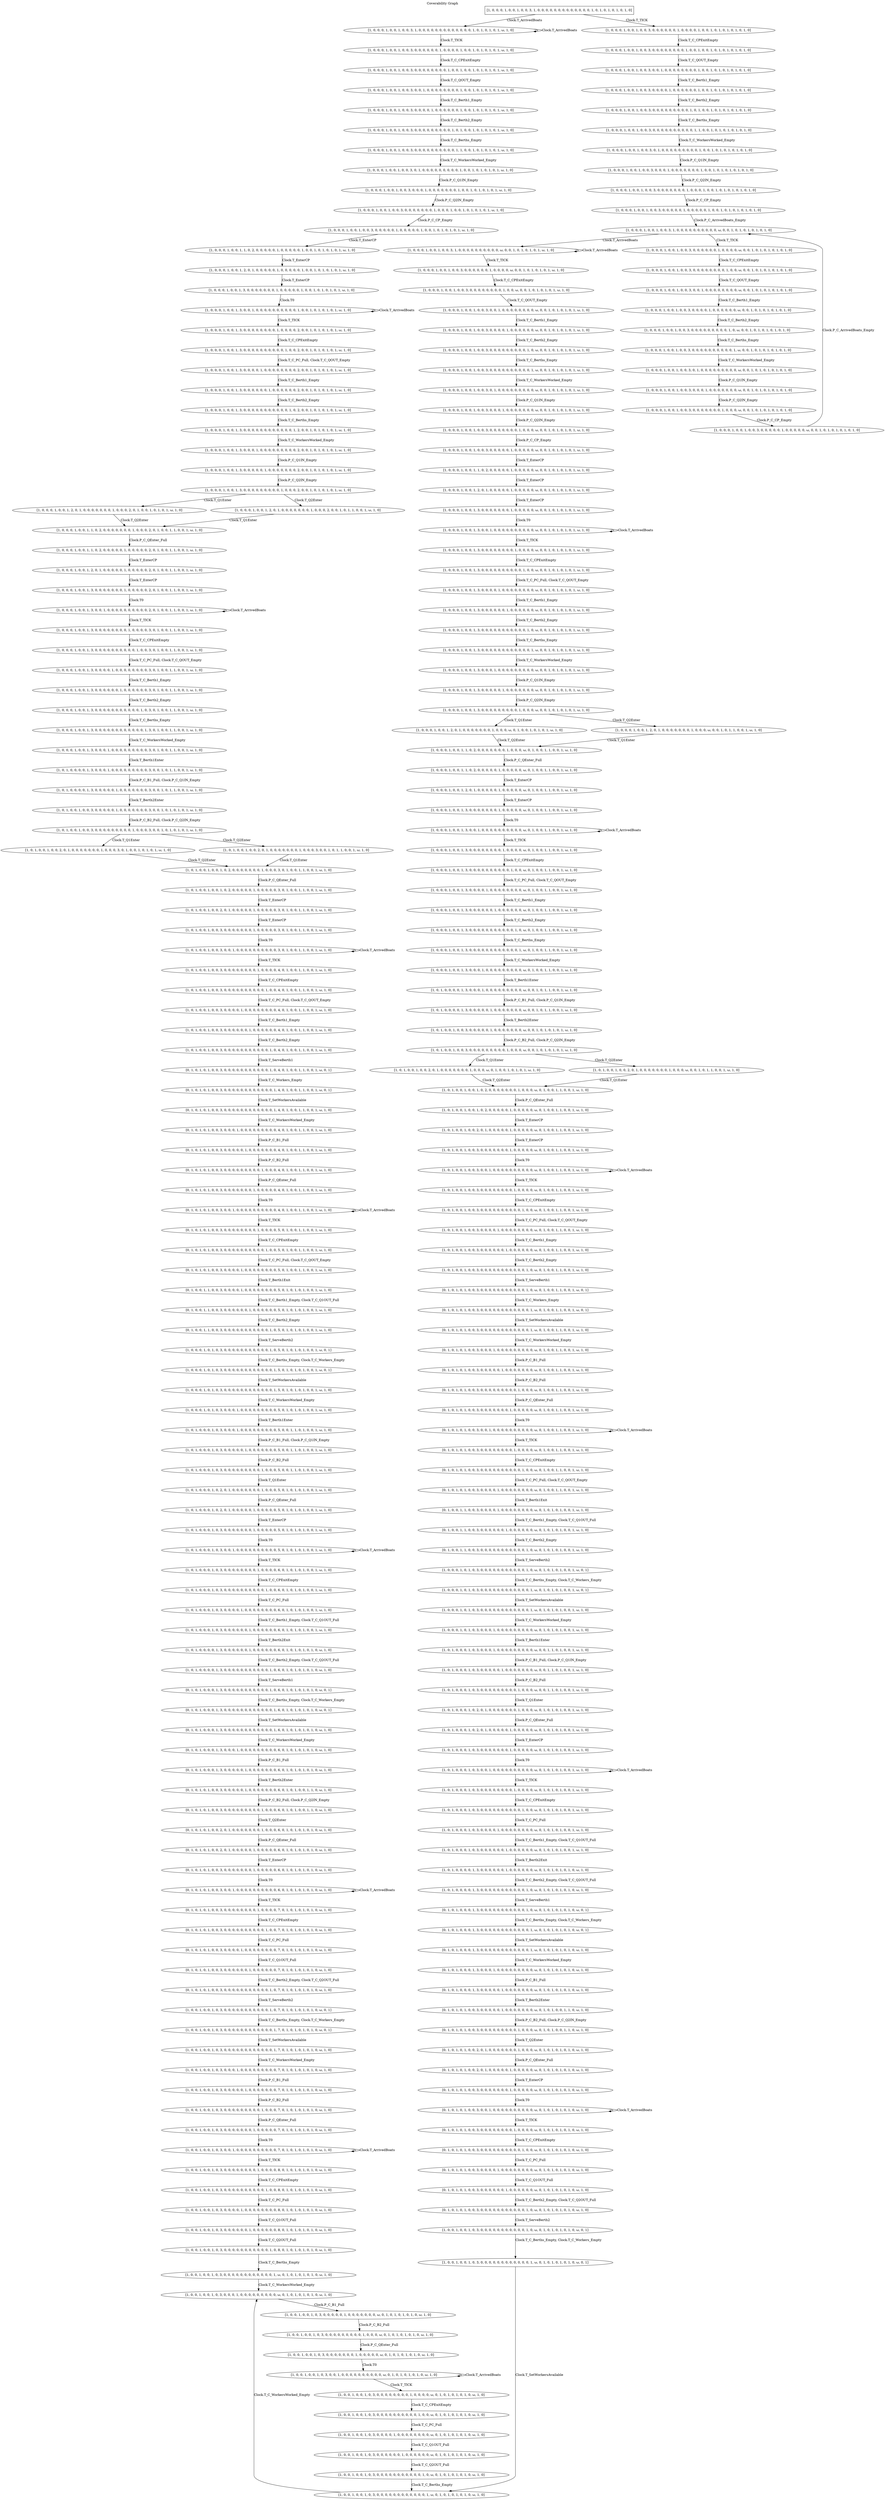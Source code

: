 digraph CG {
  label="Coverability Graph";
  labelloc=t;
  S0 [shape=box, label="[1, 0, 0, 0, 1, 0, 0, 1, 0, 0, 3, 1, 0, 0, 0, 0, 0, 0, 0, 0, 0, 0, 0, 0, 0, 1, 0, 1, 0, 1, 0, 1, 0, 1, 0]"];
  S1 [label="[1, 0, 0, 0, 1, 0, 0, 1, 0, 0, 3, 1, 0, 0, 0, 0, 0, 0, 0, 0, 0, 0, 0, 0, 0, 1, 0, 1, 0, 1, 0, 1, ω, 1, 0]"];
  S2 [label="[1, 0, 0, 0, 1, 0, 0, 1, 0, 0, 3, 0, 0, 0, 0, 0, 0, 1, 0, 0, 0, 0, 1, 0, 0, 1, 0, 1, 0, 1, 0, 1, 0, 1, 0]"];
  S3 [label="[1, 0, 0, 0, 1, 0, 0, 1, 0, 0, 3, 0, 0, 0, 0, 0, 0, 0, 0, 1, 0, 0, 1, 0, 0, 1, 0, 1, 0, 1, 0, 1, 0, 1, 0]"];
  S4 [label="[1, 0, 0, 0, 1, 0, 0, 1, 0, 0, 3, 0, 0, 1, 0, 0, 0, 0, 0, 0, 0, 0, 1, 0, 0, 1, 0, 1, 0, 1, 0, 1, 0, 1, 0]"];
  S5 [label="[1, 0, 0, 0, 1, 0, 0, 1, 0, 0, 3, 0, 0, 0, 0, 1, 0, 0, 0, 0, 0, 0, 1, 0, 0, 1, 0, 1, 0, 1, 0, 1, 0, 1, 0]"];
  S6 [label="[1, 0, 0, 0, 1, 0, 0, 1, 0, 0, 3, 0, 0, 0, 0, 0, 0, 0, 0, 0, 1, 0, 1, 0, 0, 1, 0, 1, 0, 1, 0, 1, 0, 1, 0]"];
  S7 [label="[1, 0, 0, 0, 1, 0, 0, 1, 0, 0, 3, 0, 0, 0, 0, 0, 0, 0, 0, 0, 0, 1, 1, 0, 0, 1, 0, 1, 0, 1, 0, 1, 0, 1, 0]"];
  S8 [label="[1, 0, 0, 0, 1, 0, 0, 1, 0, 0, 3, 0, 1, 0, 0, 0, 0, 0, 0, 0, 0, 0, 1, 0, 0, 1, 0, 1, 0, 1, 0, 1, 0, 1, 0]"];
  S9 [label="[1, 0, 0, 0, 1, 0, 0, 1, 0, 0, 3, 0, 0, 0, 1, 0, 0, 0, 0, 0, 0, 0, 1, 0, 0, 1, 0, 1, 0, 1, 0, 1, 0, 1, 0]"];
  S10 [label="[1, 0, 0, 0, 1, 0, 0, 1, 0, 0, 3, 0, 0, 0, 0, 0, 0, 0, 1, 0, 0, 0, 1, 0, 0, 1, 0, 1, 0, 1, 0, 1, 0, 1, 0]"];
  S11 [label="[1, 0, 0, 0, 1, 0, 0, 1, 0, 0, 3, 0, 0, 0, 0, 0, 1, 0, 0, 0, 0, 0, 1, 0, 0, 1, 0, 1, 0, 1, 0, 1, 0, 1, 0]"];
  S12 [label="[1, 0, 0, 0, 1, 0, 0, 1, 0, 0, 3, 1, 0, 0, 0, 0, 0, 0, 0, 0, 0, 0, ω, 0, 0, 1, 0, 1, 0, 1, 0, 1, 0, 1, 0]"];
  S13 [label="[1, 0, 0, 0, 1, 0, 0, 1, 0, 0, 3, 1, 0, 0, 0, 0, 0, 0, 0, 0, 0, 0, ω, 0, 0, 1, 0, 1, 0, 1, 0, 1, ω, 1, 0]"];
  S14 [label="[1, 0, 0, 0, 1, 0, 0, 1, 0, 0, 3, 0, 0, 0, 0, 0, 0, 1, 0, 0, 0, 0, ω, 0, 0, 1, 0, 1, 0, 1, 0, 1, 0, 1, 0]"];
  S15 [label="[1, 0, 0, 0, 1, 0, 0, 1, 0, 0, 3, 0, 0, 0, 0, 0, 0, 0, 0, 1, 0, 0, ω, 0, 0, 1, 0, 1, 0, 1, 0, 1, 0, 1, 0]"];
  S16 [label="[1, 0, 0, 0, 1, 0, 0, 1, 0, 0, 3, 0, 0, 1, 0, 0, 0, 0, 0, 0, 0, 0, ω, 0, 0, 1, 0, 1, 0, 1, 0, 1, 0, 1, 0]"];
  S17 [label="[1, 0, 0, 0, 1, 0, 0, 1, 0, 0, 3, 0, 0, 0, 0, 1, 0, 0, 0, 0, 0, 0, ω, 0, 0, 1, 0, 1, 0, 1, 0, 1, 0, 1, 0]"];
  S18 [label="[1, 0, 0, 0, 1, 0, 0, 1, 0, 0, 3, 0, 0, 0, 0, 0, 0, 0, 0, 0, 1, 0, ω, 0, 0, 1, 0, 1, 0, 1, 0, 1, 0, 1, 0]"];
  S19 [label="[1, 0, 0, 0, 1, 0, 0, 1, 0, 0, 3, 0, 0, 0, 0, 0, 0, 0, 0, 0, 0, 1, ω, 0, 0, 1, 0, 1, 0, 1, 0, 1, 0, 1, 0]"];
  S20 [label="[1, 0, 0, 0, 1, 0, 0, 1, 0, 0, 3, 0, 1, 0, 0, 0, 0, 0, 0, 0, 0, 0, ω, 0, 0, 1, 0, 1, 0, 1, 0, 1, 0, 1, 0]"];
  S21 [label="[1, 0, 0, 0, 1, 0, 0, 1, 0, 0, 3, 0, 0, 0, 1, 0, 0, 0, 0, 0, 0, 0, ω, 0, 0, 1, 0, 1, 0, 1, 0, 1, 0, 1, 0]"];
  S22 [label="[1, 0, 0, 0, 1, 0, 0, 1, 0, 0, 3, 0, 0, 0, 0, 0, 0, 0, 1, 0, 0, 0, ω, 0, 0, 1, 0, 1, 0, 1, 0, 1, 0, 1, 0]"];
  S23 [label="[1, 0, 0, 0, 1, 0, 0, 1, 0, 0, 3, 0, 0, 0, 0, 0, 1, 0, 0, 0, 0, 0, ω, 0, 0, 1, 0, 1, 0, 1, 0, 1, 0, 1, 0]"];
  S24 [label="[1, 0, 0, 0, 1, 0, 0, 1, 0, 0, 3, 0, 0, 0, 0, 0, 0, 1, 0, 0, 0, 0, ω, 0, 0, 1, 0, 1, 0, 1, 0, 1, ω, 1, 0]"];
  S25 [label="[1, 0, 0, 0, 1, 0, 0, 1, 0, 0, 3, 0, 0, 0, 0, 0, 0, 0, 0, 1, 0, 0, ω, 0, 0, 1, 0, 1, 0, 1, 0, 1, ω, 1, 0]"];
  S26 [label="[1, 0, 0, 0, 1, 0, 0, 1, 0, 0, 3, 0, 0, 1, 0, 0, 0, 0, 0, 0, 0, 0, ω, 0, 0, 1, 0, 1, 0, 1, 0, 1, ω, 1, 0]"];
  S27 [label="[1, 0, 0, 0, 1, 0, 0, 1, 0, 0, 3, 0, 0, 0, 0, 1, 0, 0, 0, 0, 0, 0, ω, 0, 0, 1, 0, 1, 0, 1, 0, 1, ω, 1, 0]"];
  S28 [label="[1, 0, 0, 0, 1, 0, 0, 1, 0, 0, 3, 0, 0, 0, 0, 0, 0, 0, 0, 0, 1, 0, ω, 0, 0, 1, 0, 1, 0, 1, 0, 1, ω, 1, 0]"];
  S29 [label="[1, 0, 0, 0, 1, 0, 0, 1, 0, 0, 3, 0, 0, 0, 0, 0, 0, 0, 0, 0, 0, 1, ω, 0, 0, 1, 0, 1, 0, 1, 0, 1, ω, 1, 0]"];
  S30 [label="[1, 0, 0, 0, 1, 0, 0, 1, 0, 0, 3, 0, 1, 0, 0, 0, 0, 0, 0, 0, 0, 0, ω, 0, 0, 1, 0, 1, 0, 1, 0, 1, ω, 1, 0]"];
  S31 [label="[1, 0, 0, 0, 1, 0, 0, 1, 0, 0, 3, 0, 0, 0, 1, 0, 0, 0, 0, 0, 0, 0, ω, 0, 0, 1, 0, 1, 0, 1, 0, 1, ω, 1, 0]"];
  S32 [label="[1, 0, 0, 0, 1, 0, 0, 1, 0, 0, 3, 0, 0, 0, 0, 0, 0, 0, 1, 0, 0, 0, ω, 0, 0, 1, 0, 1, 0, 1, 0, 1, ω, 1, 0]"];
  S33 [label="[1, 0, 0, 0, 1, 0, 0, 1, 0, 0, 3, 0, 0, 0, 0, 0, 1, 0, 0, 0, 0, 0, ω, 0, 0, 1, 0, 1, 0, 1, 0, 1, ω, 1, 0]"];
  S34 [label="[1, 0, 0, 0, 1, 0, 0, 1, 1, 0, 2, 0, 0, 0, 0, 0, 1, 0, 0, 0, 0, 0, ω, 0, 0, 1, 0, 1, 0, 1, 0, 1, ω, 1, 0]"];
  S35 [label="[1, 0, 0, 0, 1, 0, 0, 1, 2, 0, 1, 0, 0, 0, 0, 0, 1, 0, 0, 0, 0, 0, ω, 0, 0, 1, 0, 1, 0, 1, 0, 1, ω, 1, 0]"];
  S36 [label="[1, 0, 0, 0, 1, 0, 0, 1, 3, 0, 0, 0, 0, 0, 0, 0, 1, 0, 0, 0, 0, 0, ω, 0, 0, 1, 0, 1, 0, 1, 0, 1, ω, 1, 0]"];
  S37 [label="[1, 0, 0, 0, 1, 0, 0, 1, 3, 0, 0, 1, 0, 0, 0, 0, 0, 0, 0, 0, 0, 0, ω, 0, 0, 1, 0, 1, 0, 1, 0, 1, ω, 1, 0]"];
  S38 [label="[1, 0, 0, 0, 1, 0, 0, 1, 3, 0, 0, 0, 0, 0, 0, 0, 0, 1, 0, 0, 0, 0, ω, 0, 0, 1, 0, 1, 0, 1, 0, 1, ω, 1, 0]"];
  S39 [label="[1, 0, 0, 0, 1, 0, 0, 1, 3, 0, 0, 0, 0, 0, 0, 0, 0, 0, 0, 1, 0, 0, ω, 0, 0, 1, 0, 1, 0, 1, 0, 1, ω, 1, 0]"];
  S40 [label="[1, 0, 0, 0, 1, 0, 0, 1, 3, 0, 0, 0, 0, 1, 0, 0, 0, 0, 0, 0, 0, 0, ω, 0, 0, 1, 0, 1, 0, 1, 0, 1, ω, 1, 0]"];
  S41 [label="[1, 0, 0, 0, 1, 0, 0, 1, 3, 0, 0, 0, 0, 0, 0, 1, 0, 0, 0, 0, 0, 0, ω, 0, 0, 1, 0, 1, 0, 1, 0, 1, ω, 1, 0]"];
  S42 [label="[1, 0, 0, 0, 1, 0, 0, 1, 3, 0, 0, 0, 0, 0, 0, 0, 0, 0, 0, 0, 1, 0, ω, 0, 0, 1, 0, 1, 0, 1, 0, 1, ω, 1, 0]"];
  S43 [label="[1, 0, 0, 0, 1, 0, 0, 1, 3, 0, 0, 0, 0, 0, 0, 0, 0, 0, 0, 0, 0, 1, ω, 0, 0, 1, 0, 1, 0, 1, 0, 1, ω, 1, 0]"];
  S44 [label="[1, 0, 0, 0, 1, 0, 0, 1, 3, 0, 0, 0, 1, 0, 0, 0, 0, 0, 0, 0, 0, 0, ω, 0, 0, 1, 0, 1, 0, 1, 0, 1, ω, 1, 0]"];
  S45 [label="[1, 0, 0, 0, 1, 0, 0, 1, 3, 0, 0, 0, 0, 0, 1, 0, 0, 0, 0, 0, 0, 0, ω, 0, 0, 1, 0, 1, 0, 1, 0, 1, ω, 1, 0]"];
  S46 [label="[1, 0, 0, 0, 1, 0, 0, 1, 3, 0, 0, 0, 0, 0, 0, 0, 0, 0, 1, 0, 0, 0, ω, 0, 0, 1, 0, 1, 0, 1, 0, 1, ω, 1, 0]"];
  S47 [label="[1, 0, 0, 0, 1, 0, 0, 1, 2, 0, 1, 0, 0, 0, 0, 0, 0, 0, 1, 0, 0, 0, ω, 0, 1, 0, 0, 1, 0, 1, 0, 1, ω, 1, 0]"];
  S48 [label="[1, 0, 0, 0, 1, 0, 0, 1, 2, 0, 1, 0, 0, 0, 0, 0, 0, 0, 1, 0, 0, 0, ω, 0, 0, 1, 0, 1, 1, 0, 0, 1, ω, 1, 0]"];
  S49 [label="[1, 0, 0, 0, 1, 0, 0, 1, 1, 0, 2, 0, 0, 0, 0, 0, 0, 0, 1, 0, 0, 0, ω, 0, 1, 0, 0, 1, 1, 0, 0, 1, ω, 1, 0]"];
  S50 [label="[1, 0, 0, 0, 1, 0, 0, 1, 1, 0, 2, 0, 0, 0, 0, 0, 1, 0, 0, 0, 0, 0, ω, 0, 1, 0, 0, 1, 1, 0, 0, 1, ω, 1, 0]"];
  S51 [label="[1, 0, 0, 0, 1, 0, 0, 1, 2, 0, 1, 0, 0, 0, 0, 0, 1, 0, 0, 0, 0, 0, ω, 0, 1, 0, 0, 1, 1, 0, 0, 1, ω, 1, 0]"];
  S52 [label="[1, 0, 0, 0, 1, 0, 0, 1, 3, 0, 0, 0, 0, 0, 0, 0, 1, 0, 0, 0, 0, 0, ω, 0, 1, 0, 0, 1, 1, 0, 0, 1, ω, 1, 0]"];
  S53 [label="[1, 0, 0, 0, 1, 0, 0, 1, 3, 0, 0, 1, 0, 0, 0, 0, 0, 0, 0, 0, 0, 0, ω, 0, 1, 0, 0, 1, 1, 0, 0, 1, ω, 1, 0]"];
  S54 [label="[1, 0, 0, 0, 1, 0, 0, 1, 3, 0, 0, 0, 0, 0, 0, 0, 0, 1, 0, 0, 0, 0, ω, 0, 1, 0, 0, 1, 1, 0, 0, 1, ω, 1, 0]"];
  S55 [label="[1, 0, 0, 0, 1, 0, 0, 1, 3, 0, 0, 0, 0, 0, 0, 0, 0, 0, 0, 1, 0, 0, ω, 0, 1, 0, 0, 1, 1, 0, 0, 1, ω, 1, 0]"];
  S56 [label="[1, 0, 0, 0, 1, 0, 0, 1, 3, 0, 0, 0, 0, 1, 0, 0, 0, 0, 0, 0, 0, 0, ω, 0, 1, 0, 0, 1, 1, 0, 0, 1, ω, 1, 0]"];
  S57 [label="[1, 0, 0, 0, 1, 0, 0, 1, 3, 0, 0, 0, 0, 0, 0, 1, 0, 0, 0, 0, 0, 0, ω, 0, 1, 0, 0, 1, 1, 0, 0, 1, ω, 1, 0]"];
  S58 [label="[1, 0, 0, 0, 1, 0, 0, 1, 3, 0, 0, 0, 0, 0, 0, 0, 0, 0, 0, 0, 1, 0, ω, 0, 1, 0, 0, 1, 1, 0, 0, 1, ω, 1, 0]"];
  S59 [label="[1, 0, 0, 0, 1, 0, 0, 1, 3, 0, 0, 0, 0, 0, 0, 0, 0, 0, 0, 0, 0, 1, ω, 0, 1, 0, 0, 1, 1, 0, 0, 1, ω, 1, 0]"];
  S60 [label="[1, 0, 0, 0, 1, 0, 0, 1, 3, 0, 0, 0, 1, 0, 0, 0, 0, 0, 0, 0, 0, 0, ω, 0, 1, 0, 0, 1, 1, 0, 0, 1, ω, 1, 0]"];
  S61 [label="[1, 0, 1, 0, 0, 0, 0, 1, 3, 0, 0, 0, 1, 0, 0, 0, 0, 0, 0, 0, 0, 0, ω, 0, 0, 1, 0, 1, 1, 0, 0, 1, ω, 1, 0]"];
  S62 [label="[1, 0, 1, 0, 0, 0, 0, 1, 3, 0, 0, 0, 0, 0, 1, 0, 0, 0, 0, 0, 0, 0, ω, 0, 0, 1, 0, 1, 1, 0, 0, 1, ω, 1, 0]"];
  S63 [label="[1, 0, 1, 0, 0, 1, 0, 0, 3, 0, 0, 0, 0, 0, 1, 0, 0, 0, 0, 0, 0, 0, ω, 0, 0, 1, 0, 1, 0, 1, 0, 1, ω, 1, 0]"];
  S64 [label="[1, 0, 1, 0, 0, 1, 0, 0, 3, 0, 0, 0, 0, 0, 0, 0, 0, 0, 1, 0, 0, 0, ω, 0, 0, 1, 0, 1, 0, 1, 0, 1, ω, 1, 0]"];
  S65 [label="[1, 0, 1, 0, 0, 1, 0, 0, 2, 0, 1, 0, 0, 0, 0, 0, 0, 0, 1, 0, 0, 0, ω, 0, 1, 0, 0, 1, 0, 1, 0, 1, ω, 1, 0]"];
  S66 [label="[1, 0, 1, 0, 0, 1, 0, 0, 2, 0, 1, 0, 0, 0, 0, 0, 0, 0, 1, 0, 0, 0, ω, 0, 0, 1, 0, 1, 1, 0, 0, 1, ω, 1, 0]"];
  S67 [label="[1, 0, 1, 0, 0, 1, 0, 0, 1, 0, 2, 0, 0, 0, 0, 0, 0, 0, 1, 0, 0, 0, ω, 0, 1, 0, 0, 1, 1, 0, 0, 1, ω, 1, 0]"];
  S68 [label="[1, 0, 1, 0, 0, 1, 0, 0, 1, 0, 2, 0, 0, 0, 0, 0, 1, 0, 0, 0, 0, 0, ω, 0, 1, 0, 0, 1, 1, 0, 0, 1, ω, 1, 0]"];
  S69 [label="[1, 0, 1, 0, 0, 1, 0, 0, 2, 0, 1, 0, 0, 0, 0, 0, 1, 0, 0, 0, 0, 0, ω, 0, 1, 0, 0, 1, 1, 0, 0, 1, ω, 1, 0]"];
  S70 [label="[1, 0, 1, 0, 0, 1, 0, 0, 3, 0, 0, 0, 0, 0, 0, 0, 1, 0, 0, 0, 0, 0, ω, 0, 1, 0, 0, 1, 1, 0, 0, 1, ω, 1, 0]"];
  S71 [label="[1, 0, 1, 0, 0, 1, 0, 0, 3, 0, 0, 1, 0, 0, 0, 0, 0, 0, 0, 0, 0, 0, ω, 0, 1, 0, 0, 1, 1, 0, 0, 1, ω, 1, 0]"];
  S72 [label="[1, 0, 1, 0, 0, 1, 0, 0, 3, 0, 0, 0, 0, 0, 0, 0, 0, 1, 0, 0, 0, 0, ω, 0, 1, 0, 0, 1, 1, 0, 0, 1, ω, 1, 0]"];
  S73 [label="[1, 0, 1, 0, 0, 1, 0, 0, 3, 0, 0, 0, 0, 0, 0, 0, 0, 0, 0, 1, 0, 0, ω, 0, 1, 0, 0, 1, 1, 0, 0, 1, ω, 1, 0]"];
  S74 [label="[1, 0, 1, 0, 0, 1, 0, 0, 3, 0, 0, 0, 0, 1, 0, 0, 0, 0, 0, 0, 0, 0, ω, 0, 1, 0, 0, 1, 1, 0, 0, 1, ω, 1, 0]"];
  S75 [label="[1, 0, 1, 0, 0, 1, 0, 0, 3, 0, 0, 0, 0, 0, 0, 1, 0, 0, 0, 0, 0, 0, ω, 0, 1, 0, 0, 1, 1, 0, 0, 1, ω, 1, 0]"];
  S76 [label="[1, 0, 1, 0, 0, 1, 0, 0, 3, 0, 0, 0, 0, 0, 0, 0, 0, 0, 0, 0, 1, 0, ω, 0, 1, 0, 0, 1, 1, 0, 0, 1, ω, 1, 0]"];
  S77 [label="[0, 1, 0, 1, 0, 1, 0, 0, 3, 0, 0, 0, 0, 0, 0, 0, 0, 0, 0, 0, 1, 0, ω, 0, 1, 0, 0, 1, 1, 0, 0, 1, ω, 0, 1]"];
  S78 [label="[0, 1, 0, 1, 0, 1, 0, 0, 3, 0, 0, 0, 0, 0, 0, 0, 0, 0, 0, 0, 0, 1, ω, 0, 1, 0, 0, 1, 1, 0, 0, 1, ω, 0, 1]"];
  S79 [label="[0, 1, 0, 1, 0, 1, 0, 0, 3, 0, 0, 0, 0, 0, 0, 0, 0, 0, 0, 0, 0, 1, ω, 0, 1, 0, 0, 1, 1, 0, 0, 1, ω, 1, 0]"];
  S80 [label="[0, 1, 0, 1, 0, 1, 0, 0, 3, 0, 0, 0, 1, 0, 0, 0, 0, 0, 0, 0, 0, 0, ω, 0, 1, 0, 0, 1, 1, 0, 0, 1, ω, 1, 0]"];
  S81 [label="[0, 1, 0, 1, 0, 1, 0, 0, 3, 0, 0, 0, 0, 0, 1, 0, 0, 0, 0, 0, 0, 0, ω, 0, 1, 0, 0, 1, 1, 0, 0, 1, ω, 1, 0]"];
  S82 [label="[0, 1, 0, 1, 0, 1, 0, 0, 3, 0, 0, 0, 0, 0, 0, 0, 0, 0, 1, 0, 0, 0, ω, 0, 1, 0, 0, 1, 1, 0, 0, 1, ω, 1, 0]"];
  S83 [label="[0, 1, 0, 1, 0, 1, 0, 0, 3, 0, 0, 0, 0, 0, 0, 0, 1, 0, 0, 0, 0, 0, ω, 0, 1, 0, 0, 1, 1, 0, 0, 1, ω, 1, 0]"];
  S84 [label="[0, 1, 0, 1, 0, 1, 0, 0, 3, 0, 0, 1, 0, 0, 0, 0, 0, 0, 0, 0, 0, 0, ω, 0, 1, 0, 0, 1, 1, 0, 0, 1, ω, 1, 0]"];
  S85 [label="[0, 1, 0, 1, 0, 1, 0, 0, 3, 0, 0, 0, 0, 0, 0, 0, 0, 1, 0, 0, 0, 0, ω, 0, 1, 0, 0, 1, 1, 0, 0, 1, ω, 1, 0]"];
  S86 [label="[0, 1, 0, 1, 0, 1, 0, 0, 3, 0, 0, 0, 0, 0, 0, 0, 0, 0, 0, 1, 0, 0, ω, 0, 1, 0, 0, 1, 1, 0, 0, 1, ω, 1, 0]"];
  S87 [label="[0, 1, 0, 1, 0, 1, 0, 0, 3, 0, 0, 0, 0, 1, 0, 0, 0, 0, 0, 0, 0, 0, ω, 0, 1, 0, 0, 1, 1, 0, 0, 1, ω, 1, 0]"];
  S88 [label="[0, 1, 0, 0, 1, 1, 0, 0, 3, 0, 0, 0, 0, 1, 0, 0, 0, 0, 0, 0, 0, 0, ω, 0, 1, 0, 1, 0, 1, 0, 0, 1, ω, 1, 0]"];
  S89 [label="[0, 1, 0, 0, 1, 1, 0, 0, 3, 0, 0, 0, 0, 0, 0, 1, 0, 0, 0, 0, 0, 0, ω, 0, 1, 0, 1, 0, 1, 0, 0, 1, ω, 1, 0]"];
  S90 [label="[0, 1, 0, 0, 1, 1, 0, 0, 3, 0, 0, 0, 0, 0, 0, 0, 0, 0, 0, 0, 1, 0, ω, 0, 1, 0, 1, 0, 1, 0, 0, 1, ω, 1, 0]"];
  S91 [label="[1, 0, 0, 0, 1, 0, 1, 0, 3, 0, 0, 0, 0, 0, 0, 0, 0, 0, 0, 0, 1, 0, ω, 0, 1, 0, 1, 0, 1, 0, 0, 1, ω, 0, 1]"];
  S92 [label="[1, 0, 0, 0, 1, 0, 1, 0, 3, 0, 0, 0, 0, 0, 0, 0, 0, 0, 0, 0, 0, 1, ω, 0, 1, 0, 1, 0, 1, 0, 0, 1, ω, 0, 1]"];
  S93 [label="[1, 0, 0, 0, 1, 0, 1, 0, 3, 0, 0, 0, 0, 0, 0, 0, 0, 0, 0, 0, 0, 1, ω, 0, 1, 0, 1, 0, 1, 0, 0, 1, ω, 1, 0]"];
  S94 [label="[1, 0, 0, 0, 1, 0, 1, 0, 3, 0, 0, 0, 1, 0, 0, 0, 0, 0, 0, 0, 0, 0, ω, 0, 1, 0, 1, 0, 1, 0, 0, 1, ω, 1, 0]"];
  S95 [label="[1, 0, 1, 0, 0, 0, 1, 0, 3, 0, 0, 0, 1, 0, 0, 0, 0, 0, 0, 0, 0, 0, ω, 0, 0, 1, 1, 0, 1, 0, 0, 1, ω, 1, 0]"];
  S96 [label="[1, 0, 1, 0, 0, 0, 1, 0, 3, 0, 0, 0, 0, 0, 1, 0, 0, 0, 0, 0, 0, 0, ω, 0, 0, 1, 1, 0, 1, 0, 0, 1, ω, 1, 0]"];
  S97 [label="[1, 0, 1, 0, 0, 0, 1, 0, 3, 0, 0, 0, 0, 0, 0, 0, 0, 0, 1, 0, 0, 0, ω, 0, 0, 1, 1, 0, 1, 0, 0, 1, ω, 1, 0]"];
  S98 [label="[1, 0, 1, 0, 0, 0, 1, 0, 2, 0, 1, 0, 0, 0, 0, 0, 0, 0, 1, 0, 0, 0, ω, 0, 1, 0, 1, 0, 1, 0, 0, 1, ω, 1, 0]"];
  S99 [label="[1, 0, 1, 0, 0, 0, 1, 0, 2, 0, 1, 0, 0, 0, 0, 0, 1, 0, 0, 0, 0, 0, ω, 0, 1, 0, 1, 0, 1, 0, 0, 1, ω, 1, 0]"];
  S100 [label="[1, 0, 1, 0, 0, 0, 1, 0, 3, 0, 0, 0, 0, 0, 0, 0, 1, 0, 0, 0, 0, 0, ω, 0, 1, 0, 1, 0, 1, 0, 0, 1, ω, 1, 0]"];
  S101 [label="[1, 0, 1, 0, 0, 0, 1, 0, 3, 0, 0, 1, 0, 0, 0, 0, 0, 0, 0, 0, 0, 0, ω, 0, 1, 0, 1, 0, 1, 0, 0, 1, ω, 1, 0]"];
  S102 [label="[1, 0, 1, 0, 0, 0, 1, 0, 3, 0, 0, 0, 0, 0, 0, 0, 0, 1, 0, 0, 0, 0, ω, 0, 1, 0, 1, 0, 1, 0, 0, 1, ω, 1, 0]"];
  S103 [label="[1, 0, 1, 0, 0, 0, 1, 0, 3, 0, 0, 0, 0, 0, 0, 0, 0, 0, 0, 1, 0, 0, ω, 0, 1, 0, 1, 0, 1, 0, 0, 1, ω, 1, 0]"];
  S104 [label="[1, 0, 1, 0, 0, 0, 1, 0, 3, 0, 0, 0, 0, 1, 0, 0, 0, 0, 0, 0, 0, 0, ω, 0, 1, 0, 1, 0, 1, 0, 0, 1, ω, 1, 0]"];
  S105 [label="[1, 0, 1, 0, 0, 0, 1, 0, 3, 0, 0, 0, 0, 0, 0, 1, 0, 0, 0, 0, 0, 0, ω, 0, 1, 0, 1, 0, 1, 0, 0, 1, ω, 1, 0]"];
  S106 [label="[1, 0, 1, 0, 0, 0, 0, 1, 3, 0, 0, 0, 0, 0, 0, 1, 0, 0, 0, 0, 0, 0, ω, 0, 1, 0, 1, 0, 1, 0, 1, 0, ω, 1, 0]"];
  S107 [label="[1, 0, 1, 0, 0, 0, 0, 1, 3, 0, 0, 0, 0, 0, 0, 0, 0, 0, 0, 0, 1, 0, ω, 0, 1, 0, 1, 0, 1, 0, 1, 0, ω, 1, 0]"];
  S108 [label="[0, 1, 0, 1, 0, 0, 0, 1, 3, 0, 0, 0, 0, 0, 0, 0, 0, 0, 0, 0, 1, 0, ω, 0, 1, 0, 1, 0, 1, 0, 1, 0, ω, 0, 1]"];
  S109 [label="[0, 1, 0, 1, 0, 0, 0, 1, 3, 0, 0, 0, 0, 0, 0, 0, 0, 0, 0, 0, 0, 1, ω, 0, 1, 0, 1, 0, 1, 0, 1, 0, ω, 0, 1]"];
  S110 [label="[0, 1, 0, 1, 0, 0, 0, 1, 3, 0, 0, 0, 0, 0, 0, 0, 0, 0, 0, 0, 0, 1, ω, 0, 1, 0, 1, 0, 1, 0, 1, 0, ω, 1, 0]"];
  S111 [label="[0, 1, 0, 1, 0, 0, 0, 1, 3, 0, 0, 0, 1, 0, 0, 0, 0, 0, 0, 0, 0, 0, ω, 0, 1, 0, 1, 0, 1, 0, 1, 0, ω, 1, 0]"];
  S112 [label="[0, 1, 0, 1, 0, 0, 0, 1, 3, 0, 0, 0, 0, 0, 1, 0, 0, 0, 0, 0, 0, 0, ω, 0, 1, 0, 1, 0, 1, 0, 1, 0, ω, 1, 0]"];
  S113 [label="[0, 1, 0, 1, 0, 1, 0, 0, 3, 0, 0, 0, 0, 0, 1, 0, 0, 0, 0, 0, 0, 0, ω, 0, 1, 0, 1, 0, 0, 1, 1, 0, ω, 1, 0]"];
  S114 [label="[0, 1, 0, 1, 0, 1, 0, 0, 3, 0, 0, 0, 0, 0, 0, 0, 0, 0, 1, 0, 0, 0, ω, 0, 1, 0, 1, 0, 0, 1, 1, 0, ω, 1, 0]"];
  S115 [label="[0, 1, 0, 1, 0, 1, 0, 0, 2, 0, 1, 0, 0, 0, 0, 0, 0, 0, 1, 0, 0, 0, ω, 0, 1, 0, 1, 0, 1, 0, 1, 0, ω, 1, 0]"];
  S116 [label="[0, 1, 0, 1, 0, 1, 0, 0, 2, 0, 1, 0, 0, 0, 0, 0, 1, 0, 0, 0, 0, 0, ω, 0, 1, 0, 1, 0, 1, 0, 1, 0, ω, 1, 0]"];
  S117 [label="[0, 1, 0, 1, 0, 1, 0, 0, 3, 0, 0, 0, 0, 0, 0, 0, 1, 0, 0, 0, 0, 0, ω, 0, 1, 0, 1, 0, 1, 0, 1, 0, ω, 1, 0]"];
  S118 [label="[0, 1, 0, 1, 0, 1, 0, 0, 3, 0, 0, 1, 0, 0, 0, 0, 0, 0, 0, 0, 0, 0, ω, 0, 1, 0, 1, 0, 1, 0, 1, 0, ω, 1, 0]"];
  S119 [label="[0, 1, 0, 1, 0, 1, 0, 0, 3, 0, 0, 0, 0, 0, 0, 0, 0, 1, 0, 0, 0, 0, ω, 0, 1, 0, 1, 0, 1, 0, 1, 0, ω, 1, 0]"];
  S120 [label="[0, 1, 0, 1, 0, 1, 0, 0, 3, 0, 0, 0, 0, 0, 0, 0, 0, 0, 0, 1, 0, 0, ω, 0, 1, 0, 1, 0, 1, 0, 1, 0, ω, 1, 0]"];
  S121 [label="[0, 1, 0, 1, 0, 1, 0, 0, 3, 0, 0, 0, 0, 1, 0, 0, 0, 0, 0, 0, 0, 0, ω, 0, 1, 0, 1, 0, 1, 0, 1, 0, ω, 1, 0]"];
  S122 [label="[0, 1, 0, 1, 0, 1, 0, 0, 3, 0, 0, 0, 0, 0, 0, 1, 0, 0, 0, 0, 0, 0, ω, 0, 1, 0, 1, 0, 1, 0, 1, 0, ω, 1, 0]"];
  S123 [label="[0, 1, 0, 1, 0, 1, 0, 0, 3, 0, 0, 0, 0, 0, 0, 0, 0, 0, 0, 0, 1, 0, ω, 0, 1, 0, 1, 0, 1, 0, 1, 0, ω, 1, 0]"];
  S124 [label="[1, 0, 0, 1, 0, 0, 1, 0, 3, 0, 0, 0, 0, 0, 0, 0, 0, 0, 0, 0, 1, 0, ω, 0, 1, 0, 1, 0, 1, 0, 1, 0, ω, 0, 1]"];
  S125 [label="[1, 0, 0, 1, 0, 0, 1, 0, 3, 0, 0, 0, 0, 0, 0, 0, 0, 0, 0, 0, 0, 1, ω, 0, 1, 0, 1, 0, 1, 0, 1, 0, ω, 0, 1]"];
  S126 [label="[1, 0, 0, 1, 0, 0, 1, 0, 3, 0, 0, 0, 0, 0, 0, 0, 0, 0, 0, 0, 0, 1, ω, 0, 1, 0, 1, 0, 1, 0, 1, 0, ω, 1, 0]"];
  S127 [label="[1, 0, 0, 1, 0, 0, 1, 0, 3, 0, 0, 0, 1, 0, 0, 0, 0, 0, 0, 0, 0, 0, ω, 0, 1, 0, 1, 0, 1, 0, 1, 0, ω, 1, 0]"];
  S128 [label="[1, 0, 0, 1, 0, 0, 1, 0, 3, 0, 0, 0, 0, 0, 1, 0, 0, 0, 0, 0, 0, 0, ω, 0, 1, 0, 1, 0, 1, 0, 1, 0, ω, 1, 0]"];
  S129 [label="[1, 0, 0, 1, 0, 0, 1, 0, 3, 0, 0, 0, 0, 0, 0, 0, 0, 0, 1, 0, 0, 0, ω, 0, 1, 0, 1, 0, 1, 0, 1, 0, ω, 1, 0]"];
  S130 [label="[1, 0, 0, 1, 0, 0, 1, 0, 3, 0, 0, 0, 0, 0, 0, 0, 1, 0, 0, 0, 0, 0, ω, 0, 1, 0, 1, 0, 1, 0, 1, 0, ω, 1, 0]"];
  S131 [label="[1, 0, 0, 1, 0, 0, 1, 0, 3, 0, 0, 1, 0, 0, 0, 0, 0, 0, 0, 0, 0, 0, ω, 0, 1, 0, 1, 0, 1, 0, 1, 0, ω, 1, 0]"];
  S132 [label="[1, 0, 0, 1, 0, 0, 1, 0, 3, 0, 0, 0, 0, 0, 0, 0, 0, 1, 0, 0, 0, 0, ω, 0, 1, 0, 1, 0, 1, 0, 1, 0, ω, 1, 0]"];
  S133 [label="[1, 0, 0, 1, 0, 0, 1, 0, 3, 0, 0, 0, 0, 0, 0, 0, 0, 0, 0, 1, 0, 0, ω, 0, 1, 0, 1, 0, 1, 0, 1, 0, ω, 1, 0]"];
  S134 [label="[1, 0, 0, 1, 0, 0, 1, 0, 3, 0, 0, 0, 0, 1, 0, 0, 0, 0, 0, 0, 0, 0, ω, 0, 1, 0, 1, 0, 1, 0, 1, 0, ω, 1, 0]"];
  S135 [label="[1, 0, 0, 1, 0, 0, 1, 0, 3, 0, 0, 0, 0, 0, 0, 1, 0, 0, 0, 0, 0, 0, ω, 0, 1, 0, 1, 0, 1, 0, 1, 0, ω, 1, 0]"];
  S136 [label="[1, 0, 0, 1, 0, 0, 1, 0, 3, 0, 0, 0, 0, 0, 0, 0, 0, 0, 0, 0, 1, 0, ω, 0, 1, 0, 1, 0, 1, 0, 1, 0, ω, 1, 0]"];
  S137 [label="[1, 0, 0, 0, 1, 0, 0, 1, 0, 0, 3, 0, 0, 0, 0, 0, 0, 1, 0, 0, 0, 0, 1, 0, 0, 1, 0, 1, 0, 1, 0, 1, ω, 1, 0]"];
  S138 [label="[1, 0, 0, 0, 1, 0, 0, 1, 0, 0, 3, 0, 0, 0, 0, 0, 0, 0, 0, 1, 0, 0, 1, 0, 0, 1, 0, 1, 0, 1, 0, 1, ω, 1, 0]"];
  S139 [label="[1, 0, 0, 0, 1, 0, 0, 1, 0, 0, 3, 0, 0, 1, 0, 0, 0, 0, 0, 0, 0, 0, 1, 0, 0, 1, 0, 1, 0, 1, 0, 1, ω, 1, 0]"];
  S140 [label="[1, 0, 0, 0, 1, 0, 0, 1, 0, 0, 3, 0, 0, 0, 0, 1, 0, 0, 0, 0, 0, 0, 1, 0, 0, 1, 0, 1, 0, 1, 0, 1, ω, 1, 0]"];
  S141 [label="[1, 0, 0, 0, 1, 0, 0, 1, 0, 0, 3, 0, 0, 0, 0, 0, 0, 0, 0, 0, 1, 0, 1, 0, 0, 1, 0, 1, 0, 1, 0, 1, ω, 1, 0]"];
  S142 [label="[1, 0, 0, 0, 1, 0, 0, 1, 0, 0, 3, 0, 0, 0, 0, 0, 0, 0, 0, 0, 0, 1, 1, 0, 0, 1, 0, 1, 0, 1, 0, 1, ω, 1, 0]"];
  S143 [label="[1, 0, 0, 0, 1, 0, 0, 1, 0, 0, 3, 0, 1, 0, 0, 0, 0, 0, 0, 0, 0, 0, 1, 0, 0, 1, 0, 1, 0, 1, 0, 1, ω, 1, 0]"];
  S144 [label="[1, 0, 0, 0, 1, 0, 0, 1, 0, 0, 3, 0, 0, 0, 1, 0, 0, 0, 0, 0, 0, 0, 1, 0, 0, 1, 0, 1, 0, 1, 0, 1, ω, 1, 0]"];
  S145 [label="[1, 0, 0, 0, 1, 0, 0, 1, 0, 0, 3, 0, 0, 0, 0, 0, 0, 0, 1, 0, 0, 0, 1, 0, 0, 1, 0, 1, 0, 1, 0, 1, ω, 1, 0]"];
  S146 [label="[1, 0, 0, 0, 1, 0, 0, 1, 0, 0, 3, 0, 0, 0, 0, 0, 1, 0, 0, 0, 0, 0, 1, 0, 0, 1, 0, 1, 0, 1, 0, 1, ω, 1, 0]"];
  S147 [label="[1, 0, 0, 0, 1, 0, 0, 1, 1, 0, 2, 0, 0, 0, 0, 0, 1, 0, 0, 0, 0, 0, 1, 0, 0, 1, 0, 1, 0, 1, 0, 1, ω, 1, 0]"];
  S148 [label="[1, 0, 0, 0, 1, 0, 0, 1, 2, 0, 1, 0, 0, 0, 0, 0, 1, 0, 0, 0, 0, 0, 1, 0, 0, 1, 0, 1, 0, 1, 0, 1, ω, 1, 0]"];
  S149 [label="[1, 0, 0, 0, 1, 0, 0, 1, 3, 0, 0, 0, 0, 0, 0, 0, 1, 0, 0, 0, 0, 0, 1, 0, 0, 1, 0, 1, 0, 1, 0, 1, ω, 1, 0]"];
  S150 [label="[1, 0, 0, 0, 1, 0, 0, 1, 3, 0, 0, 1, 0, 0, 0, 0, 0, 0, 0, 0, 0, 0, 1, 0, 0, 1, 0, 1, 0, 1, 0, 1, ω, 1, 0]"];
  S151 [label="[1, 0, 0, 0, 1, 0, 0, 1, 3, 0, 0, 0, 0, 0, 0, 0, 0, 1, 0, 0, 0, 0, 2, 0, 0, 1, 0, 1, 0, 1, 0, 1, ω, 1, 0]"];
  S152 [label="[1, 0, 0, 0, 1, 0, 0, 1, 3, 0, 0, 0, 0, 0, 0, 0, 0, 0, 0, 1, 0, 0, 2, 0, 0, 1, 0, 1, 0, 1, 0, 1, ω, 1, 0]"];
  S153 [label="[1, 0, 0, 0, 1, 0, 0, 1, 3, 0, 0, 0, 0, 1, 0, 0, 0, 0, 0, 0, 0, 0, 2, 0, 0, 1, 0, 1, 0, 1, 0, 1, ω, 1, 0]"];
  S154 [label="[1, 0, 0, 0, 1, 0, 0, 1, 3, 0, 0, 0, 0, 0, 0, 1, 0, 0, 0, 0, 0, 0, 2, 0, 0, 1, 0, 1, 0, 1, 0, 1, ω, 1, 0]"];
  S155 [label="[1, 0, 0, 0, 1, 0, 0, 1, 3, 0, 0, 0, 0, 0, 0, 0, 0, 0, 0, 0, 1, 0, 2, 0, 0, 1, 0, 1, 0, 1, 0, 1, ω, 1, 0]"];
  S156 [label="[1, 0, 0, 0, 1, 0, 0, 1, 3, 0, 0, 0, 0, 0, 0, 0, 0, 0, 0, 0, 0, 1, 2, 0, 0, 1, 0, 1, 0, 1, 0, 1, ω, 1, 0]"];
  S157 [label="[1, 0, 0, 0, 1, 0, 0, 1, 3, 0, 0, 0, 1, 0, 0, 0, 0, 0, 0, 0, 0, 0, 2, 0, 0, 1, 0, 1, 0, 1, 0, 1, ω, 1, 0]"];
  S158 [label="[1, 0, 0, 0, 1, 0, 0, 1, 3, 0, 0, 0, 0, 0, 1, 0, 0, 0, 0, 0, 0, 0, 2, 0, 0, 1, 0, 1, 0, 1, 0, 1, ω, 1, 0]"];
  S159 [label="[1, 0, 0, 0, 1, 0, 0, 1, 3, 0, 0, 0, 0, 0, 0, 0, 0, 0, 1, 0, 0, 0, 2, 0, 0, 1, 0, 1, 0, 1, 0, 1, ω, 1, 0]"];
  S160 [label="[1, 0, 0, 0, 1, 0, 0, 1, 2, 0, 1, 0, 0, 0, 0, 0, 0, 0, 1, 0, 0, 0, 2, 0, 1, 0, 0, 1, 0, 1, 0, 1, ω, 1, 0]"];
  S161 [label="[1, 0, 0, 0, 1, 0, 0, 1, 2, 0, 1, 0, 0, 0, 0, 0, 0, 0, 1, 0, 0, 0, 2, 0, 0, 1, 0, 1, 1, 0, 0, 1, ω, 1, 0]"];
  S162 [label="[1, 0, 0, 0, 1, 0, 0, 1, 1, 0, 2, 0, 0, 0, 0, 0, 0, 0, 1, 0, 0, 0, 2, 0, 1, 0, 0, 1, 1, 0, 0, 1, ω, 1, 0]"];
  S163 [label="[1, 0, 0, 0, 1, 0, 0, 1, 1, 0, 2, 0, 0, 0, 0, 0, 1, 0, 0, 0, 0, 0, 2, 0, 1, 0, 0, 1, 1, 0, 0, 1, ω, 1, 0]"];
  S164 [label="[1, 0, 0, 0, 1, 0, 0, 1, 2, 0, 1, 0, 0, 0, 0, 0, 1, 0, 0, 0, 0, 0, 2, 0, 1, 0, 0, 1, 1, 0, 0, 1, ω, 1, 0]"];
  S165 [label="[1, 0, 0, 0, 1, 0, 0, 1, 3, 0, 0, 0, 0, 0, 0, 0, 1, 0, 0, 0, 0, 0, 2, 0, 1, 0, 0, 1, 1, 0, 0, 1, ω, 1, 0]"];
  S166 [label="[1, 0, 0, 0, 1, 0, 0, 1, 3, 0, 0, 1, 0, 0, 0, 0, 0, 0, 0, 0, 0, 0, 2, 0, 1, 0, 0, 1, 1, 0, 0, 1, ω, 1, 0]"];
  S167 [label="[1, 0, 0, 0, 1, 0, 0, 1, 3, 0, 0, 0, 0, 0, 0, 0, 0, 1, 0, 0, 0, 0, 3, 0, 1, 0, 0, 1, 1, 0, 0, 1, ω, 1, 0]"];
  S168 [label="[1, 0, 0, 0, 1, 0, 0, 1, 3, 0, 0, 0, 0, 0, 0, 0, 0, 0, 0, 1, 0, 0, 3, 0, 1, 0, 0, 1, 1, 0, 0, 1, ω, 1, 0]"];
  S169 [label="[1, 0, 0, 0, 1, 0, 0, 1, 3, 0, 0, 0, 0, 1, 0, 0, 0, 0, 0, 0, 0, 0, 3, 0, 1, 0, 0, 1, 1, 0, 0, 1, ω, 1, 0]"];
  S170 [label="[1, 0, 0, 0, 1, 0, 0, 1, 3, 0, 0, 0, 0, 0, 0, 1, 0, 0, 0, 0, 0, 0, 3, 0, 1, 0, 0, 1, 1, 0, 0, 1, ω, 1, 0]"];
  S171 [label="[1, 0, 0, 0, 1, 0, 0, 1, 3, 0, 0, 0, 0, 0, 0, 0, 0, 0, 0, 0, 1, 0, 3, 0, 1, 0, 0, 1, 1, 0, 0, 1, ω, 1, 0]"];
  S172 [label="[1, 0, 0, 0, 1, 0, 0, 1, 3, 0, 0, 0, 0, 0, 0, 0, 0, 0, 0, 0, 0, 1, 3, 0, 1, 0, 0, 1, 1, 0, 0, 1, ω, 1, 0]"];
  S173 [label="[1, 0, 0, 0, 1, 0, 0, 1, 3, 0, 0, 0, 1, 0, 0, 0, 0, 0, 0, 0, 0, 0, 3, 0, 1, 0, 0, 1, 1, 0, 0, 1, ω, 1, 0]"];
  S174 [label="[1, 0, 1, 0, 0, 0, 0, 1, 3, 0, 0, 0, 1, 0, 0, 0, 0, 0, 0, 0, 0, 0, 3, 0, 0, 1, 0, 1, 1, 0, 0, 1, ω, 1, 0]"];
  S175 [label="[1, 0, 1, 0, 0, 0, 0, 1, 3, 0, 0, 0, 0, 0, 1, 0, 0, 0, 0, 0, 0, 0, 3, 0, 0, 1, 0, 1, 1, 0, 0, 1, ω, 1, 0]"];
  S176 [label="[1, 0, 1, 0, 0, 1, 0, 0, 3, 0, 0, 0, 0, 0, 1, 0, 0, 0, 0, 0, 0, 0, 3, 0, 0, 1, 0, 1, 0, 1, 0, 1, ω, 1, 0]"];
  S177 [label="[1, 0, 1, 0, 0, 1, 0, 0, 3, 0, 0, 0, 0, 0, 0, 0, 0, 0, 1, 0, 0, 0, 3, 0, 0, 1, 0, 1, 0, 1, 0, 1, ω, 1, 0]"];
  S178 [label="[1, 0, 1, 0, 0, 1, 0, 0, 2, 0, 1, 0, 0, 0, 0, 0, 0, 0, 1, 0, 0, 0, 3, 0, 1, 0, 0, 1, 0, 1, 0, 1, ω, 1, 0]"];
  S179 [label="[1, 0, 1, 0, 0, 1, 0, 0, 2, 0, 1, 0, 0, 0, 0, 0, 0, 0, 1, 0, 0, 0, 3, 0, 0, 1, 0, 1, 1, 0, 0, 1, ω, 1, 0]"];
  S180 [label="[1, 0, 1, 0, 0, 1, 0, 0, 1, 0, 2, 0, 0, 0, 0, 0, 0, 0, 1, 0, 0, 0, 3, 0, 1, 0, 0, 1, 1, 0, 0, 1, ω, 1, 0]"];
  S181 [label="[1, 0, 1, 0, 0, 1, 0, 0, 1, 0, 2, 0, 0, 0, 0, 0, 1, 0, 0, 0, 0, 0, 3, 0, 1, 0, 0, 1, 1, 0, 0, 1, ω, 1, 0]"];
  S182 [label="[1, 0, 1, 0, 0, 1, 0, 0, 2, 0, 1, 0, 0, 0, 0, 0, 1, 0, 0, 0, 0, 0, 3, 0, 1, 0, 0, 1, 1, 0, 0, 1, ω, 1, 0]"];
  S183 [label="[1, 0, 1, 0, 0, 1, 0, 0, 3, 0, 0, 0, 0, 0, 0, 0, 1, 0, 0, 0, 0, 0, 3, 0, 1, 0, 0, 1, 1, 0, 0, 1, ω, 1, 0]"];
  S184 [label="[1, 0, 1, 0, 0, 1, 0, 0, 3, 0, 0, 1, 0, 0, 0, 0, 0, 0, 0, 0, 0, 0, 3, 0, 1, 0, 0, 1, 1, 0, 0, 1, ω, 1, 0]"];
  S185 [label="[1, 0, 1, 0, 0, 1, 0, 0, 3, 0, 0, 0, 0, 0, 0, 0, 0, 1, 0, 0, 0, 0, 4, 0, 1, 0, 0, 1, 1, 0, 0, 1, ω, 1, 0]"];
  S186 [label="[1, 0, 1, 0, 0, 1, 0, 0, 3, 0, 0, 0, 0, 0, 0, 0, 0, 0, 0, 1, 0, 0, 4, 0, 1, 0, 0, 1, 1, 0, 0, 1, ω, 1, 0]"];
  S187 [label="[1, 0, 1, 0, 0, 1, 0, 0, 3, 0, 0, 0, 0, 1, 0, 0, 0, 0, 0, 0, 0, 0, 4, 0, 1, 0, 0, 1, 1, 0, 0, 1, ω, 1, 0]"];
  S188 [label="[1, 0, 1, 0, 0, 1, 0, 0, 3, 0, 0, 0, 0, 0, 0, 1, 0, 0, 0, 0, 0, 0, 4, 0, 1, 0, 0, 1, 1, 0, 0, 1, ω, 1, 0]"];
  S189 [label="[1, 0, 1, 0, 0, 1, 0, 0, 3, 0, 0, 0, 0, 0, 0, 0, 0, 0, 0, 0, 1, 0, 4, 0, 1, 0, 0, 1, 1, 0, 0, 1, ω, 1, 0]"];
  S190 [label="[0, 1, 0, 1, 0, 1, 0, 0, 3, 0, 0, 0, 0, 0, 0, 0, 0, 0, 0, 0, 1, 0, 4, 0, 1, 0, 0, 1, 1, 0, 0, 1, ω, 0, 1]"];
  S191 [label="[0, 1, 0, 1, 0, 1, 0, 0, 3, 0, 0, 0, 0, 0, 0, 0, 0, 0, 0, 0, 0, 1, 4, 0, 1, 0, 0, 1, 1, 0, 0, 1, ω, 0, 1]"];
  S192 [label="[0, 1, 0, 1, 0, 1, 0, 0, 3, 0, 0, 0, 0, 0, 0, 0, 0, 0, 0, 0, 0, 1, 4, 0, 1, 0, 0, 1, 1, 0, 0, 1, ω, 1, 0]"];
  S193 [label="[0, 1, 0, 1, 0, 1, 0, 0, 3, 0, 0, 0, 1, 0, 0, 0, 0, 0, 0, 0, 0, 0, 4, 0, 1, 0, 0, 1, 1, 0, 0, 1, ω, 1, 0]"];
  S194 [label="[0, 1, 0, 1, 0, 1, 0, 0, 3, 0, 0, 0, 0, 0, 1, 0, 0, 0, 0, 0, 0, 0, 4, 0, 1, 0, 0, 1, 1, 0, 0, 1, ω, 1, 0]"];
  S195 [label="[0, 1, 0, 1, 0, 1, 0, 0, 3, 0, 0, 0, 0, 0, 0, 0, 0, 0, 1, 0, 0, 0, 4, 0, 1, 0, 0, 1, 1, 0, 0, 1, ω, 1, 0]"];
  S196 [label="[0, 1, 0, 1, 0, 1, 0, 0, 3, 0, 0, 0, 0, 0, 0, 0, 1, 0, 0, 0, 0, 0, 4, 0, 1, 0, 0, 1, 1, 0, 0, 1, ω, 1, 0]"];
  S197 [label="[0, 1, 0, 1, 0, 1, 0, 0, 3, 0, 0, 1, 0, 0, 0, 0, 0, 0, 0, 0, 0, 0, 4, 0, 1, 0, 0, 1, 1, 0, 0, 1, ω, 1, 0]"];
  S198 [label="[0, 1, 0, 1, 0, 1, 0, 0, 3, 0, 0, 0, 0, 0, 0, 0, 0, 1, 0, 0, 0, 0, 5, 0, 1, 0, 0, 1, 1, 0, 0, 1, ω, 1, 0]"];
  S199 [label="[0, 1, 0, 1, 0, 1, 0, 0, 3, 0, 0, 0, 0, 0, 0, 0, 0, 0, 0, 1, 0, 0, 5, 0, 1, 0, 0, 1, 1, 0, 0, 1, ω, 1, 0]"];
  S200 [label="[0, 1, 0, 1, 0, 1, 0, 0, 3, 0, 0, 0, 0, 1, 0, 0, 0, 0, 0, 0, 0, 0, 5, 0, 1, 0, 0, 1, 1, 0, 0, 1, ω, 1, 0]"];
  S201 [label="[0, 1, 0, 0, 1, 1, 0, 0, 3, 0, 0, 0, 0, 1, 0, 0, 0, 0, 0, 0, 0, 0, 5, 0, 1, 0, 1, 0, 1, 0, 0, 1, ω, 1, 0]"];
  S202 [label="[0, 1, 0, 0, 1, 1, 0, 0, 3, 0, 0, 0, 0, 0, 0, 1, 0, 0, 0, 0, 0, 0, 5, 0, 1, 0, 1, 0, 1, 0, 0, 1, ω, 1, 0]"];
  S203 [label="[0, 1, 0, 0, 1, 1, 0, 0, 3, 0, 0, 0, 0, 0, 0, 0, 0, 0, 0, 0, 1, 0, 5, 0, 1, 0, 1, 0, 1, 0, 0, 1, ω, 1, 0]"];
  S204 [label="[1, 0, 0, 0, 1, 0, 1, 0, 3, 0, 0, 0, 0, 0, 0, 0, 0, 0, 0, 0, 1, 0, 5, 0, 1, 0, 1, 0, 1, 0, 0, 1, ω, 0, 1]"];
  S205 [label="[1, 0, 0, 0, 1, 0, 1, 0, 3, 0, 0, 0, 0, 0, 0, 0, 0, 0, 0, 0, 0, 1, 5, 0, 1, 0, 1, 0, 1, 0, 0, 1, ω, 0, 1]"];
  S206 [label="[1, 0, 0, 0, 1, 0, 1, 0, 3, 0, 0, 0, 0, 0, 0, 0, 0, 0, 0, 0, 0, 1, 5, 0, 1, 0, 1, 0, 1, 0, 0, 1, ω, 1, 0]"];
  S207 [label="[1, 0, 0, 0, 1, 0, 1, 0, 3, 0, 0, 0, 1, 0, 0, 0, 0, 0, 0, 0, 0, 0, 5, 0, 1, 0, 1, 0, 1, 0, 0, 1, ω, 1, 0]"];
  S208 [label="[1, 0, 1, 0, 0, 0, 1, 0, 3, 0, 0, 0, 1, 0, 0, 0, 0, 0, 0, 0, 0, 0, 5, 0, 0, 1, 1, 0, 1, 0, 0, 1, ω, 1, 0]"];
  S209 [label="[1, 0, 1, 0, 0, 0, 1, 0, 3, 0, 0, 0, 0, 0, 1, 0, 0, 0, 0, 0, 0, 0, 5, 0, 0, 1, 1, 0, 1, 0, 0, 1, ω, 1, 0]"];
  S210 [label="[1, 0, 1, 0, 0, 0, 1, 0, 3, 0, 0, 0, 0, 0, 0, 0, 0, 0, 1, 0, 0, 0, 5, 0, 0, 1, 1, 0, 1, 0, 0, 1, ω, 1, 0]"];
  S211 [label="[1, 0, 1, 0, 0, 0, 1, 0, 2, 0, 1, 0, 0, 0, 0, 0, 0, 0, 1, 0, 0, 0, 5, 0, 1, 0, 1, 0, 1, 0, 0, 1, ω, 1, 0]"];
  S212 [label="[1, 0, 1, 0, 0, 0, 1, 0, 2, 0, 1, 0, 0, 0, 0, 0, 1, 0, 0, 0, 0, 0, 5, 0, 1, 0, 1, 0, 1, 0, 0, 1, ω, 1, 0]"];
  S213 [label="[1, 0, 1, 0, 0, 0, 1, 0, 3, 0, 0, 0, 0, 0, 0, 0, 1, 0, 0, 0, 0, 0, 5, 0, 1, 0, 1, 0, 1, 0, 0, 1, ω, 1, 0]"];
  S214 [label="[1, 0, 1, 0, 0, 0, 1, 0, 3, 0, 0, 1, 0, 0, 0, 0, 0, 0, 0, 0, 0, 0, 5, 0, 1, 0, 1, 0, 1, 0, 0, 1, ω, 1, 0]"];
  S215 [label="[1, 0, 1, 0, 0, 0, 1, 0, 3, 0, 0, 0, 0, 0, 0, 0, 0, 1, 0, 0, 0, 0, 6, 0, 1, 0, 1, 0, 1, 0, 0, 1, ω, 1, 0]"];
  S216 [label="[1, 0, 1, 0, 0, 0, 1, 0, 3, 0, 0, 0, 0, 0, 0, 0, 0, 0, 0, 1, 0, 0, 6, 0, 1, 0, 1, 0, 1, 0, 0, 1, ω, 1, 0]"];
  S217 [label="[1, 0, 1, 0, 0, 0, 1, 0, 3, 0, 0, 0, 0, 1, 0, 0, 0, 0, 0, 0, 0, 0, 6, 0, 1, 0, 1, 0, 1, 0, 0, 1, ω, 1, 0]"];
  S218 [label="[1, 0, 1, 0, 0, 0, 1, 0, 3, 0, 0, 0, 0, 0, 0, 1, 0, 0, 0, 0, 0, 0, 6, 0, 1, 0, 1, 0, 1, 0, 0, 1, ω, 1, 0]"];
  S219 [label="[1, 0, 1, 0, 0, 0, 0, 1, 3, 0, 0, 0, 0, 0, 0, 1, 0, 0, 0, 0, 0, 0, 6, 0, 1, 0, 1, 0, 1, 0, 1, 0, ω, 1, 0]"];
  S220 [label="[1, 0, 1, 0, 0, 0, 0, 1, 3, 0, 0, 0, 0, 0, 0, 0, 0, 0, 0, 0, 1, 0, 6, 0, 1, 0, 1, 0, 1, 0, 1, 0, ω, 1, 0]"];
  S221 [label="[0, 1, 0, 1, 0, 0, 0, 1, 3, 0, 0, 0, 0, 0, 0, 0, 0, 0, 0, 0, 1, 0, 6, 0, 1, 0, 1, 0, 1, 0, 1, 0, ω, 0, 1]"];
  S222 [label="[0, 1, 0, 1, 0, 0, 0, 1, 3, 0, 0, 0, 0, 0, 0, 0, 0, 0, 0, 0, 0, 1, 6, 0, 1, 0, 1, 0, 1, 0, 1, 0, ω, 0, 1]"];
  S223 [label="[0, 1, 0, 1, 0, 0, 0, 1, 3, 0, 0, 0, 0, 0, 0, 0, 0, 0, 0, 0, 0, 1, 6, 0, 1, 0, 1, 0, 1, 0, 1, 0, ω, 1, 0]"];
  S224 [label="[0, 1, 0, 1, 0, 0, 0, 1, 3, 0, 0, 0, 1, 0, 0, 0, 0, 0, 0, 0, 0, 0, 6, 0, 1, 0, 1, 0, 1, 0, 1, 0, ω, 1, 0]"];
  S225 [label="[0, 1, 0, 1, 0, 0, 0, 1, 3, 0, 0, 0, 0, 0, 1, 0, 0, 0, 0, 0, 0, 0, 6, 0, 1, 0, 1, 0, 1, 0, 1, 0, ω, 1, 0]"];
  S226 [label="[0, 1, 0, 1, 0, 1, 0, 0, 3, 0, 0, 0, 0, 0, 1, 0, 0, 0, 0, 0, 0, 0, 6, 0, 1, 0, 1, 0, 0, 1, 1, 0, ω, 1, 0]"];
  S227 [label="[0, 1, 0, 1, 0, 1, 0, 0, 3, 0, 0, 0, 0, 0, 0, 0, 0, 0, 1, 0, 0, 0, 6, 0, 1, 0, 1, 0, 0, 1, 1, 0, ω, 1, 0]"];
  S228 [label="[0, 1, 0, 1, 0, 1, 0, 0, 2, 0, 1, 0, 0, 0, 0, 0, 0, 0, 1, 0, 0, 0, 6, 0, 1, 0, 1, 0, 1, 0, 1, 0, ω, 1, 0]"];
  S229 [label="[0, 1, 0, 1, 0, 1, 0, 0, 2, 0, 1, 0, 0, 0, 0, 0, 1, 0, 0, 0, 0, 0, 6, 0, 1, 0, 1, 0, 1, 0, 1, 0, ω, 1, 0]"];
  S230 [label="[0, 1, 0, 1, 0, 1, 0, 0, 3, 0, 0, 0, 0, 0, 0, 0, 1, 0, 0, 0, 0, 0, 6, 0, 1, 0, 1, 0, 1, 0, 1, 0, ω, 1, 0]"];
  S231 [label="[0, 1, 0, 1, 0, 1, 0, 0, 3, 0, 0, 1, 0, 0, 0, 0, 0, 0, 0, 0, 0, 0, 6, 0, 1, 0, 1, 0, 1, 0, 1, 0, ω, 1, 0]"];
  S232 [label="[0, 1, 0, 1, 0, 1, 0, 0, 3, 0, 0, 0, 0, 0, 0, 0, 0, 1, 0, 0, 0, 0, 7, 0, 1, 0, 1, 0, 1, 0, 1, 0, ω, 1, 0]"];
  S233 [label="[0, 1, 0, 1, 0, 1, 0, 0, 3, 0, 0, 0, 0, 0, 0, 0, 0, 0, 0, 1, 0, 0, 7, 0, 1, 0, 1, 0, 1, 0, 1, 0, ω, 1, 0]"];
  S234 [label="[0, 1, 0, 1, 0, 1, 0, 0, 3, 0, 0, 0, 0, 1, 0, 0, 0, 0, 0, 0, 0, 0, 7, 0, 1, 0, 1, 0, 1, 0, 1, 0, ω, 1, 0]"];
  S235 [label="[0, 1, 0, 1, 0, 1, 0, 0, 3, 0, 0, 0, 0, 0, 0, 1, 0, 0, 0, 0, 0, 0, 7, 0, 1, 0, 1, 0, 1, 0, 1, 0, ω, 1, 0]"];
  S236 [label="[0, 1, 0, 1, 0, 1, 0, 0, 3, 0, 0, 0, 0, 0, 0, 0, 0, 0, 0, 0, 1, 0, 7, 0, 1, 0, 1, 0, 1, 0, 1, 0, ω, 1, 0]"];
  S237 [label="[1, 0, 0, 1, 0, 0, 1, 0, 3, 0, 0, 0, 0, 0, 0, 0, 0, 0, 0, 0, 1, 0, 7, 0, 1, 0, 1, 0, 1, 0, 1, 0, ω, 0, 1]"];
  S238 [label="[1, 0, 0, 1, 0, 0, 1, 0, 3, 0, 0, 0, 0, 0, 0, 0, 0, 0, 0, 0, 0, 1, 7, 0, 1, 0, 1, 0, 1, 0, 1, 0, ω, 0, 1]"];
  S239 [label="[1, 0, 0, 1, 0, 0, 1, 0, 3, 0, 0, 0, 0, 0, 0, 0, 0, 0, 0, 0, 0, 1, 7, 0, 1, 0, 1, 0, 1, 0, 1, 0, ω, 1, 0]"];
  S240 [label="[1, 0, 0, 1, 0, 0, 1, 0, 3, 0, 0, 0, 1, 0, 0, 0, 0, 0, 0, 0, 0, 0, 7, 0, 1, 0, 1, 0, 1, 0, 1, 0, ω, 1, 0]"];
  S241 [label="[1, 0, 0, 1, 0, 0, 1, 0, 3, 0, 0, 0, 0, 0, 1, 0, 0, 0, 0, 0, 0, 0, 7, 0, 1, 0, 1, 0, 1, 0, 1, 0, ω, 1, 0]"];
  S242 [label="[1, 0, 0, 1, 0, 0, 1, 0, 3, 0, 0, 0, 0, 0, 0, 0, 0, 0, 1, 0, 0, 0, 7, 0, 1, 0, 1, 0, 1, 0, 1, 0, ω, 1, 0]"];
  S243 [label="[1, 0, 0, 1, 0, 0, 1, 0, 3, 0, 0, 0, 0, 0, 0, 0, 1, 0, 0, 0, 0, 0, 7, 0, 1, 0, 1, 0, 1, 0, 1, 0, ω, 1, 0]"];
  S244 [label="[1, 0, 0, 1, 0, 0, 1, 0, 3, 0, 0, 1, 0, 0, 0, 0, 0, 0, 0, 0, 0, 0, 7, 0, 1, 0, 1, 0, 1, 0, 1, 0, ω, 1, 0]"];
  S245 [label="[1, 0, 0, 1, 0, 0, 1, 0, 3, 0, 0, 0, 0, 0, 0, 0, 0, 1, 0, 0, 0, 0, 8, 0, 1, 0, 1, 0, 1, 0, 1, 0, ω, 1, 0]"];
  S246 [label="[1, 0, 0, 1, 0, 0, 1, 0, 3, 0, 0, 0, 0, 0, 0, 0, 0, 0, 0, 1, 0, 0, 8, 0, 1, 0, 1, 0, 1, 0, 1, 0, ω, 1, 0]"];
  S247 [label="[1, 0, 0, 1, 0, 0, 1, 0, 3, 0, 0, 0, 0, 1, 0, 0, 0, 0, 0, 0, 0, 0, 8, 0, 1, 0, 1, 0, 1, 0, 1, 0, ω, 1, 0]"];
  S248 [label="[1, 0, 0, 1, 0, 0, 1, 0, 3, 0, 0, 0, 0, 0, 0, 1, 0, 0, 0, 0, 0, 0, 8, 0, 1, 0, 1, 0, 1, 0, 1, 0, ω, 1, 0]"];
  S249 [label="[1, 0, 0, 1, 0, 0, 1, 0, 3, 0, 0, 0, 0, 0, 0, 0, 0, 0, 0, 0, 1, 0, 8, 0, 1, 0, 1, 0, 1, 0, 1, 0, ω, 1, 0]"];
  S250 [label="[1, 0, 0, 1, 0, 0, 1, 0, 3, 0, 0, 0, 0, 0, 0, 0, 0, 0, 0, 0, 0, 1, ω, 0, 1, 0, 1, 0, 1, 0, 1, 0, ω, 1, 0]"];
  S0 -> S1 [label="Clock.T_ArrivedBoats"];
  S0 -> S2 [label="Clock.T_TICK"];
  S2 -> S3 [label="Clock.T_C_CPExitEmpty"];
  S3 -> S4 [label="Clock.T_C_QOUT_Empty"];
  S4 -> S5 [label="Clock.T_C_Berth1_Empty"];
  S5 -> S6 [label="Clock.T_C_Berth2_Empty"];
  S6 -> S7 [label="Clock.T_C_Berths_Empty"];
  S7 -> S8 [label="Clock.T_C_WorkersWorked_Empty"];
  S8 -> S9 [label="Clock.P_C_Q1IN_Empty"];
  S9 -> S10 [label="Clock.P_C_Q2IN_Empty"];
  S10 -> S11 [label="Clock.P_C_CP_Empty"];
  S11 -> S12 [label="Clock.P_C_ArrivedBoats_Empty"];
  S12 -> S13 [label="Clock.T_ArrivedBoats"];
  S12 -> S14 [label="Clock.T_TICK"];
  S14 -> S15 [label="Clock.T_C_CPExitEmpty"];
  S15 -> S16 [label="Clock.T_C_QOUT_Empty"];
  S16 -> S17 [label="Clock.T_C_Berth1_Empty"];
  S17 -> S18 [label="Clock.T_C_Berth2_Empty"];
  S18 -> S19 [label="Clock.T_C_Berths_Empty"];
  S19 -> S20 [label="Clock.T_C_WorkersWorked_Empty"];
  S20 -> S21 [label="Clock.P_C_Q1IN_Empty"];
  S21 -> S22 [label="Clock.P_C_Q2IN_Empty"];
  S22 -> S23 [label="Clock.P_C_CP_Empty"];
  S23 -> S12 [label="Clock.P_C_ArrivedBoats_Empty"];
  S13 -> S13 [label="Clock.T_ArrivedBoats"];
  S13 -> S24 [label="Clock.T_TICK"];
  S24 -> S25 [label="Clock.T_C_CPExitEmpty"];
  S25 -> S26 [label="Clock.T_C_QOUT_Empty"];
  S26 -> S27 [label="Clock.T_C_Berth1_Empty"];
  S27 -> S28 [label="Clock.T_C_Berth2_Empty"];
  S28 -> S29 [label="Clock.T_C_Berths_Empty"];
  S29 -> S30 [label="Clock.T_C_WorkersWorked_Empty"];
  S30 -> S31 [label="Clock.P_C_Q1IN_Empty"];
  S31 -> S32 [label="Clock.P_C_Q2IN_Empty"];
  S32 -> S33 [label="Clock.P_C_CP_Empty"];
  S33 -> S34 [label="Clock.T_EnterCP"];
  S34 -> S35 [label="Clock.T_EnterCP"];
  S35 -> S36 [label="Clock.T_EnterCP"];
  S36 -> S37 [label="Clock.T0"];
  S37 -> S37 [label="Clock.T_ArrivedBoats"];
  S37 -> S38 [label="Clock.T_TICK"];
  S38 -> S39 [label="Clock.T_C_CPExitEmpty"];
  S39 -> S40 [label="Clock.T_C_PC_Full, Clock.T_C_QOUT_Empty"];
  S40 -> S41 [label="Clock.T_C_Berth1_Empty"];
  S41 -> S42 [label="Clock.T_C_Berth2_Empty"];
  S42 -> S43 [label="Clock.T_C_Berths_Empty"];
  S43 -> S44 [label="Clock.T_C_WorkersWorked_Empty"];
  S44 -> S45 [label="Clock.P_C_Q1IN_Empty"];
  S45 -> S46 [label="Clock.P_C_Q2IN_Empty"];
  S46 -> S47 [label="Clock.T_Q1Enter"];
  S46 -> S48 [label="Clock.T_Q2Enter"];
  S48 -> S49 [label="Clock.T_Q1Enter"];
  S49 -> S50 [label="Clock.P_C_QEnter_Full"];
  S50 -> S51 [label="Clock.T_EnterCP"];
  S51 -> S52 [label="Clock.T_EnterCP"];
  S52 -> S53 [label="Clock.T0"];
  S53 -> S53 [label="Clock.T_ArrivedBoats"];
  S53 -> S54 [label="Clock.T_TICK"];
  S54 -> S55 [label="Clock.T_C_CPExitEmpty"];
  S55 -> S56 [label="Clock.T_C_PC_Full, Clock.T_C_QOUT_Empty"];
  S56 -> S57 [label="Clock.T_C_Berth1_Empty"];
  S57 -> S58 [label="Clock.T_C_Berth2_Empty"];
  S58 -> S59 [label="Clock.T_C_Berths_Empty"];
  S59 -> S60 [label="Clock.T_C_WorkersWorked_Empty"];
  S60 -> S61 [label="Clock.T_Berth1Enter"];
  S61 -> S62 [label="Clock.P_C_B1_Full, Clock.P_C_Q1IN_Empty"];
  S62 -> S63 [label="Clock.T_Berth2Enter"];
  S63 -> S64 [label="Clock.P_C_B2_Full, Clock.P_C_Q2IN_Empty"];
  S64 -> S65 [label="Clock.T_Q1Enter"];
  S64 -> S66 [label="Clock.T_Q2Enter"];
  S66 -> S67 [label="Clock.T_Q1Enter"];
  S67 -> S68 [label="Clock.P_C_QEnter_Full"];
  S68 -> S69 [label="Clock.T_EnterCP"];
  S69 -> S70 [label="Clock.T_EnterCP"];
  S70 -> S71 [label="Clock.T0"];
  S71 -> S71 [label="Clock.T_ArrivedBoats"];
  S71 -> S72 [label="Clock.T_TICK"];
  S72 -> S73 [label="Clock.T_C_CPExitEmpty"];
  S73 -> S74 [label="Clock.T_C_PC_Full, Clock.T_C_QOUT_Empty"];
  S74 -> S75 [label="Clock.T_C_Berth1_Empty"];
  S75 -> S76 [label="Clock.T_C_Berth2_Empty"];
  S76 -> S77 [label="Clock.T_ServeBerth1"];
  S77 -> S78 [label="Clock.T_C_Workers_Empty"];
  S78 -> S79 [label="Clock.T_SetWorkersAvailable"];
  S79 -> S80 [label="Clock.T_C_WorkersWorked_Empty"];
  S80 -> S81 [label="Clock.P_C_B1_Full"];
  S81 -> S82 [label="Clock.P_C_B2_Full"];
  S82 -> S83 [label="Clock.P_C_QEnter_Full"];
  S83 -> S84 [label="Clock.T0"];
  S84 -> S84 [label="Clock.T_ArrivedBoats"];
  S84 -> S85 [label="Clock.T_TICK"];
  S85 -> S86 [label="Clock.T_C_CPExitEmpty"];
  S86 -> S87 [label="Clock.T_C_PC_Full, Clock.T_C_QOUT_Empty"];
  S87 -> S88 [label="Clock.T_Berth1Exit"];
  S88 -> S89 [label="Clock.T_C_Berth1_Empty, Clock.T_C_Q1OUT_Full"];
  S89 -> S90 [label="Clock.T_C_Berth2_Empty"];
  S90 -> S91 [label="Clock.T_ServeBerth2"];
  S91 -> S92 [label="Clock.T_C_Berths_Empty, Clock.T_C_Workers_Empty"];
  S92 -> S93 [label="Clock.T_SetWorkersAvailable"];
  S93 -> S94 [label="Clock.T_C_WorkersWorked_Empty"];
  S94 -> S95 [label="Clock.T_Berth1Enter"];
  S95 -> S96 [label="Clock.P_C_B1_Full, Clock.P_C_Q1IN_Empty"];
  S96 -> S97 [label="Clock.P_C_B2_Full"];
  S97 -> S98 [label="Clock.T_Q1Enter"];
  S98 -> S99 [label="Clock.P_C_QEnter_Full"];
  S99 -> S100 [label="Clock.T_EnterCP"];
  S100 -> S101 [label="Clock.T0"];
  S101 -> S101 [label="Clock.T_ArrivedBoats"];
  S101 -> S102 [label="Clock.T_TICK"];
  S102 -> S103 [label="Clock.T_C_CPExitEmpty"];
  S103 -> S104 [label="Clock.T_C_PC_Full"];
  S104 -> S105 [label="Clock.T_C_Berth1_Empty, Clock.T_C_Q1OUT_Full"];
  S105 -> S106 [label="Clock.T_Berth2Exit"];
  S106 -> S107 [label="Clock.T_C_Berth2_Empty, Clock.T_C_Q2OUT_Full"];
  S107 -> S108 [label="Clock.T_ServeBerth1"];
  S108 -> S109 [label="Clock.T_C_Berths_Empty, Clock.T_C_Workers_Empty"];
  S109 -> S110 [label="Clock.T_SetWorkersAvailable"];
  S110 -> S111 [label="Clock.T_C_WorkersWorked_Empty"];
  S111 -> S112 [label="Clock.P_C_B1_Full"];
  S112 -> S113 [label="Clock.T_Berth2Enter"];
  S113 -> S114 [label="Clock.P_C_B2_Full, Clock.P_C_Q2IN_Empty"];
  S114 -> S115 [label="Clock.T_Q2Enter"];
  S115 -> S116 [label="Clock.P_C_QEnter_Full"];
  S116 -> S117 [label="Clock.T_EnterCP"];
  S117 -> S118 [label="Clock.T0"];
  S118 -> S118 [label="Clock.T_ArrivedBoats"];
  S118 -> S119 [label="Clock.T_TICK"];
  S119 -> S120 [label="Clock.T_C_CPExitEmpty"];
  S120 -> S121 [label="Clock.T_C_PC_Full"];
  S121 -> S122 [label="Clock.T_C_Q1OUT_Full"];
  S122 -> S123 [label="Clock.T_C_Berth2_Empty, Clock.T_C_Q2OUT_Full"];
  S123 -> S124 [label="Clock.T_ServeBerth2"];
  S124 -> S125 [label="Clock.T_C_Berths_Empty, Clock.T_C_Workers_Empty"];
  S125 -> S126 [label="Clock.T_SetWorkersAvailable"];
  S126 -> S127 [label="Clock.T_C_WorkersWorked_Empty"];
  S127 -> S128 [label="Clock.P_C_B1_Full"];
  S128 -> S129 [label="Clock.P_C_B2_Full"];
  S129 -> S130 [label="Clock.P_C_QEnter_Full"];
  S130 -> S131 [label="Clock.T0"];
  S131 -> S131 [label="Clock.T_ArrivedBoats"];
  S131 -> S132 [label="Clock.T_TICK"];
  S132 -> S133 [label="Clock.T_C_CPExitEmpty"];
  S133 -> S134 [label="Clock.T_C_PC_Full"];
  S134 -> S135 [label="Clock.T_C_Q1OUT_Full"];
  S135 -> S136 [label="Clock.T_C_Q2OUT_Full"];
  S136 -> S126 [label="Clock.T_C_Berths_Empty"];
  S65 -> S67 [label="Clock.T_Q2Enter"];
  S47 -> S49 [label="Clock.T_Q2Enter"];
  S1 -> S1 [label="Clock.T_ArrivedBoats"];
  S1 -> S137 [label="Clock.T_TICK"];
  S137 -> S138 [label="Clock.T_C_CPExitEmpty"];
  S138 -> S139 [label="Clock.T_C_QOUT_Empty"];
  S139 -> S140 [label="Clock.T_C_Berth1_Empty"];
  S140 -> S141 [label="Clock.T_C_Berth2_Empty"];
  S141 -> S142 [label="Clock.T_C_Berths_Empty"];
  S142 -> S143 [label="Clock.T_C_WorkersWorked_Empty"];
  S143 -> S144 [label="Clock.P_C_Q1IN_Empty"];
  S144 -> S145 [label="Clock.P_C_Q2IN_Empty"];
  S145 -> S146 [label="Clock.P_C_CP_Empty"];
  S146 -> S147 [label="Clock.T_EnterCP"];
  S147 -> S148 [label="Clock.T_EnterCP"];
  S148 -> S149 [label="Clock.T_EnterCP"];
  S149 -> S150 [label="Clock.T0"];
  S150 -> S150 [label="Clock.T_ArrivedBoats"];
  S150 -> S151 [label="Clock.T_TICK"];
  S151 -> S152 [label="Clock.T_C_CPExitEmpty"];
  S152 -> S153 [label="Clock.T_C_PC_Full, Clock.T_C_QOUT_Empty"];
  S153 -> S154 [label="Clock.T_C_Berth1_Empty"];
  S154 -> S155 [label="Clock.T_C_Berth2_Empty"];
  S155 -> S156 [label="Clock.T_C_Berths_Empty"];
  S156 -> S157 [label="Clock.T_C_WorkersWorked_Empty"];
  S157 -> S158 [label="Clock.P_C_Q1IN_Empty"];
  S158 -> S159 [label="Clock.P_C_Q2IN_Empty"];
  S159 -> S160 [label="Clock.T_Q1Enter"];
  S159 -> S161 [label="Clock.T_Q2Enter"];
  S161 -> S162 [label="Clock.T_Q1Enter"];
  S162 -> S163 [label="Clock.P_C_QEnter_Full"];
  S163 -> S164 [label="Clock.T_EnterCP"];
  S164 -> S165 [label="Clock.T_EnterCP"];
  S165 -> S166 [label="Clock.T0"];
  S166 -> S166 [label="Clock.T_ArrivedBoats"];
  S166 -> S167 [label="Clock.T_TICK"];
  S167 -> S168 [label="Clock.T_C_CPExitEmpty"];
  S168 -> S169 [label="Clock.T_C_PC_Full, Clock.T_C_QOUT_Empty"];
  S169 -> S170 [label="Clock.T_C_Berth1_Empty"];
  S170 -> S171 [label="Clock.T_C_Berth2_Empty"];
  S171 -> S172 [label="Clock.T_C_Berths_Empty"];
  S172 -> S173 [label="Clock.T_C_WorkersWorked_Empty"];
  S173 -> S174 [label="Clock.T_Berth1Enter"];
  S174 -> S175 [label="Clock.P_C_B1_Full, Clock.P_C_Q1IN_Empty"];
  S175 -> S176 [label="Clock.T_Berth2Enter"];
  S176 -> S177 [label="Clock.P_C_B2_Full, Clock.P_C_Q2IN_Empty"];
  S177 -> S178 [label="Clock.T_Q1Enter"];
  S177 -> S179 [label="Clock.T_Q2Enter"];
  S179 -> S180 [label="Clock.T_Q1Enter"];
  S180 -> S181 [label="Clock.P_C_QEnter_Full"];
  S181 -> S182 [label="Clock.T_EnterCP"];
  S182 -> S183 [label="Clock.T_EnterCP"];
  S183 -> S184 [label="Clock.T0"];
  S184 -> S184 [label="Clock.T_ArrivedBoats"];
  S184 -> S185 [label="Clock.T_TICK"];
  S185 -> S186 [label="Clock.T_C_CPExitEmpty"];
  S186 -> S187 [label="Clock.T_C_PC_Full, Clock.T_C_QOUT_Empty"];
  S187 -> S188 [label="Clock.T_C_Berth1_Empty"];
  S188 -> S189 [label="Clock.T_C_Berth2_Empty"];
  S189 -> S190 [label="Clock.T_ServeBerth1"];
  S190 -> S191 [label="Clock.T_C_Workers_Empty"];
  S191 -> S192 [label="Clock.T_SetWorkersAvailable"];
  S192 -> S193 [label="Clock.T_C_WorkersWorked_Empty"];
  S193 -> S194 [label="Clock.P_C_B1_Full"];
  S194 -> S195 [label="Clock.P_C_B2_Full"];
  S195 -> S196 [label="Clock.P_C_QEnter_Full"];
  S196 -> S197 [label="Clock.T0"];
  S197 -> S197 [label="Clock.T_ArrivedBoats"];
  S197 -> S198 [label="Clock.T_TICK"];
  S198 -> S199 [label="Clock.T_C_CPExitEmpty"];
  S199 -> S200 [label="Clock.T_C_PC_Full, Clock.T_C_QOUT_Empty"];
  S200 -> S201 [label="Clock.T_Berth1Exit"];
  S201 -> S202 [label="Clock.T_C_Berth1_Empty, Clock.T_C_Q1OUT_Full"];
  S202 -> S203 [label="Clock.T_C_Berth2_Empty"];
  S203 -> S204 [label="Clock.T_ServeBerth2"];
  S204 -> S205 [label="Clock.T_C_Berths_Empty, Clock.T_C_Workers_Empty"];
  S205 -> S206 [label="Clock.T_SetWorkersAvailable"];
  S206 -> S207 [label="Clock.T_C_WorkersWorked_Empty"];
  S207 -> S208 [label="Clock.T_Berth1Enter"];
  S208 -> S209 [label="Clock.P_C_B1_Full, Clock.P_C_Q1IN_Empty"];
  S209 -> S210 [label="Clock.P_C_B2_Full"];
  S210 -> S211 [label="Clock.T_Q1Enter"];
  S211 -> S212 [label="Clock.P_C_QEnter_Full"];
  S212 -> S213 [label="Clock.T_EnterCP"];
  S213 -> S214 [label="Clock.T0"];
  S214 -> S214 [label="Clock.T_ArrivedBoats"];
  S214 -> S215 [label="Clock.T_TICK"];
  S215 -> S216 [label="Clock.T_C_CPExitEmpty"];
  S216 -> S217 [label="Clock.T_C_PC_Full"];
  S217 -> S218 [label="Clock.T_C_Berth1_Empty, Clock.T_C_Q1OUT_Full"];
  S218 -> S219 [label="Clock.T_Berth2Exit"];
  S219 -> S220 [label="Clock.T_C_Berth2_Empty, Clock.T_C_Q2OUT_Full"];
  S220 -> S221 [label="Clock.T_ServeBerth1"];
  S221 -> S222 [label="Clock.T_C_Berths_Empty, Clock.T_C_Workers_Empty"];
  S222 -> S223 [label="Clock.T_SetWorkersAvailable"];
  S223 -> S224 [label="Clock.T_C_WorkersWorked_Empty"];
  S224 -> S225 [label="Clock.P_C_B1_Full"];
  S225 -> S226 [label="Clock.T_Berth2Enter"];
  S226 -> S227 [label="Clock.P_C_B2_Full, Clock.P_C_Q2IN_Empty"];
  S227 -> S228 [label="Clock.T_Q2Enter"];
  S228 -> S229 [label="Clock.P_C_QEnter_Full"];
  S229 -> S230 [label="Clock.T_EnterCP"];
  S230 -> S231 [label="Clock.T0"];
  S231 -> S231 [label="Clock.T_ArrivedBoats"];
  S231 -> S232 [label="Clock.T_TICK"];
  S232 -> S233 [label="Clock.T_C_CPExitEmpty"];
  S233 -> S234 [label="Clock.T_C_PC_Full"];
  S234 -> S235 [label="Clock.T_C_Q1OUT_Full"];
  S235 -> S236 [label="Clock.T_C_Berth2_Empty, Clock.T_C_Q2OUT_Full"];
  S236 -> S237 [label="Clock.T_ServeBerth2"];
  S237 -> S238 [label="Clock.T_C_Berths_Empty, Clock.T_C_Workers_Empty"];
  S238 -> S239 [label="Clock.T_SetWorkersAvailable"];
  S239 -> S240 [label="Clock.T_C_WorkersWorked_Empty"];
  S240 -> S241 [label="Clock.P_C_B1_Full"];
  S241 -> S242 [label="Clock.P_C_B2_Full"];
  S242 -> S243 [label="Clock.P_C_QEnter_Full"];
  S243 -> S244 [label="Clock.T0"];
  S244 -> S244 [label="Clock.T_ArrivedBoats"];
  S244 -> S245 [label="Clock.T_TICK"];
  S245 -> S246 [label="Clock.T_C_CPExitEmpty"];
  S246 -> S247 [label="Clock.T_C_PC_Full"];
  S247 -> S248 [label="Clock.T_C_Q1OUT_Full"];
  S248 -> S249 [label="Clock.T_C_Q2OUT_Full"];
  S249 -> S250 [label="Clock.T_C_Berths_Empty"];
  S250 -> S127 [label="Clock.T_C_WorkersWorked_Empty"];
  S178 -> S180 [label="Clock.T_Q2Enter"];
  S160 -> S162 [label="Clock.T_Q2Enter"];
}
